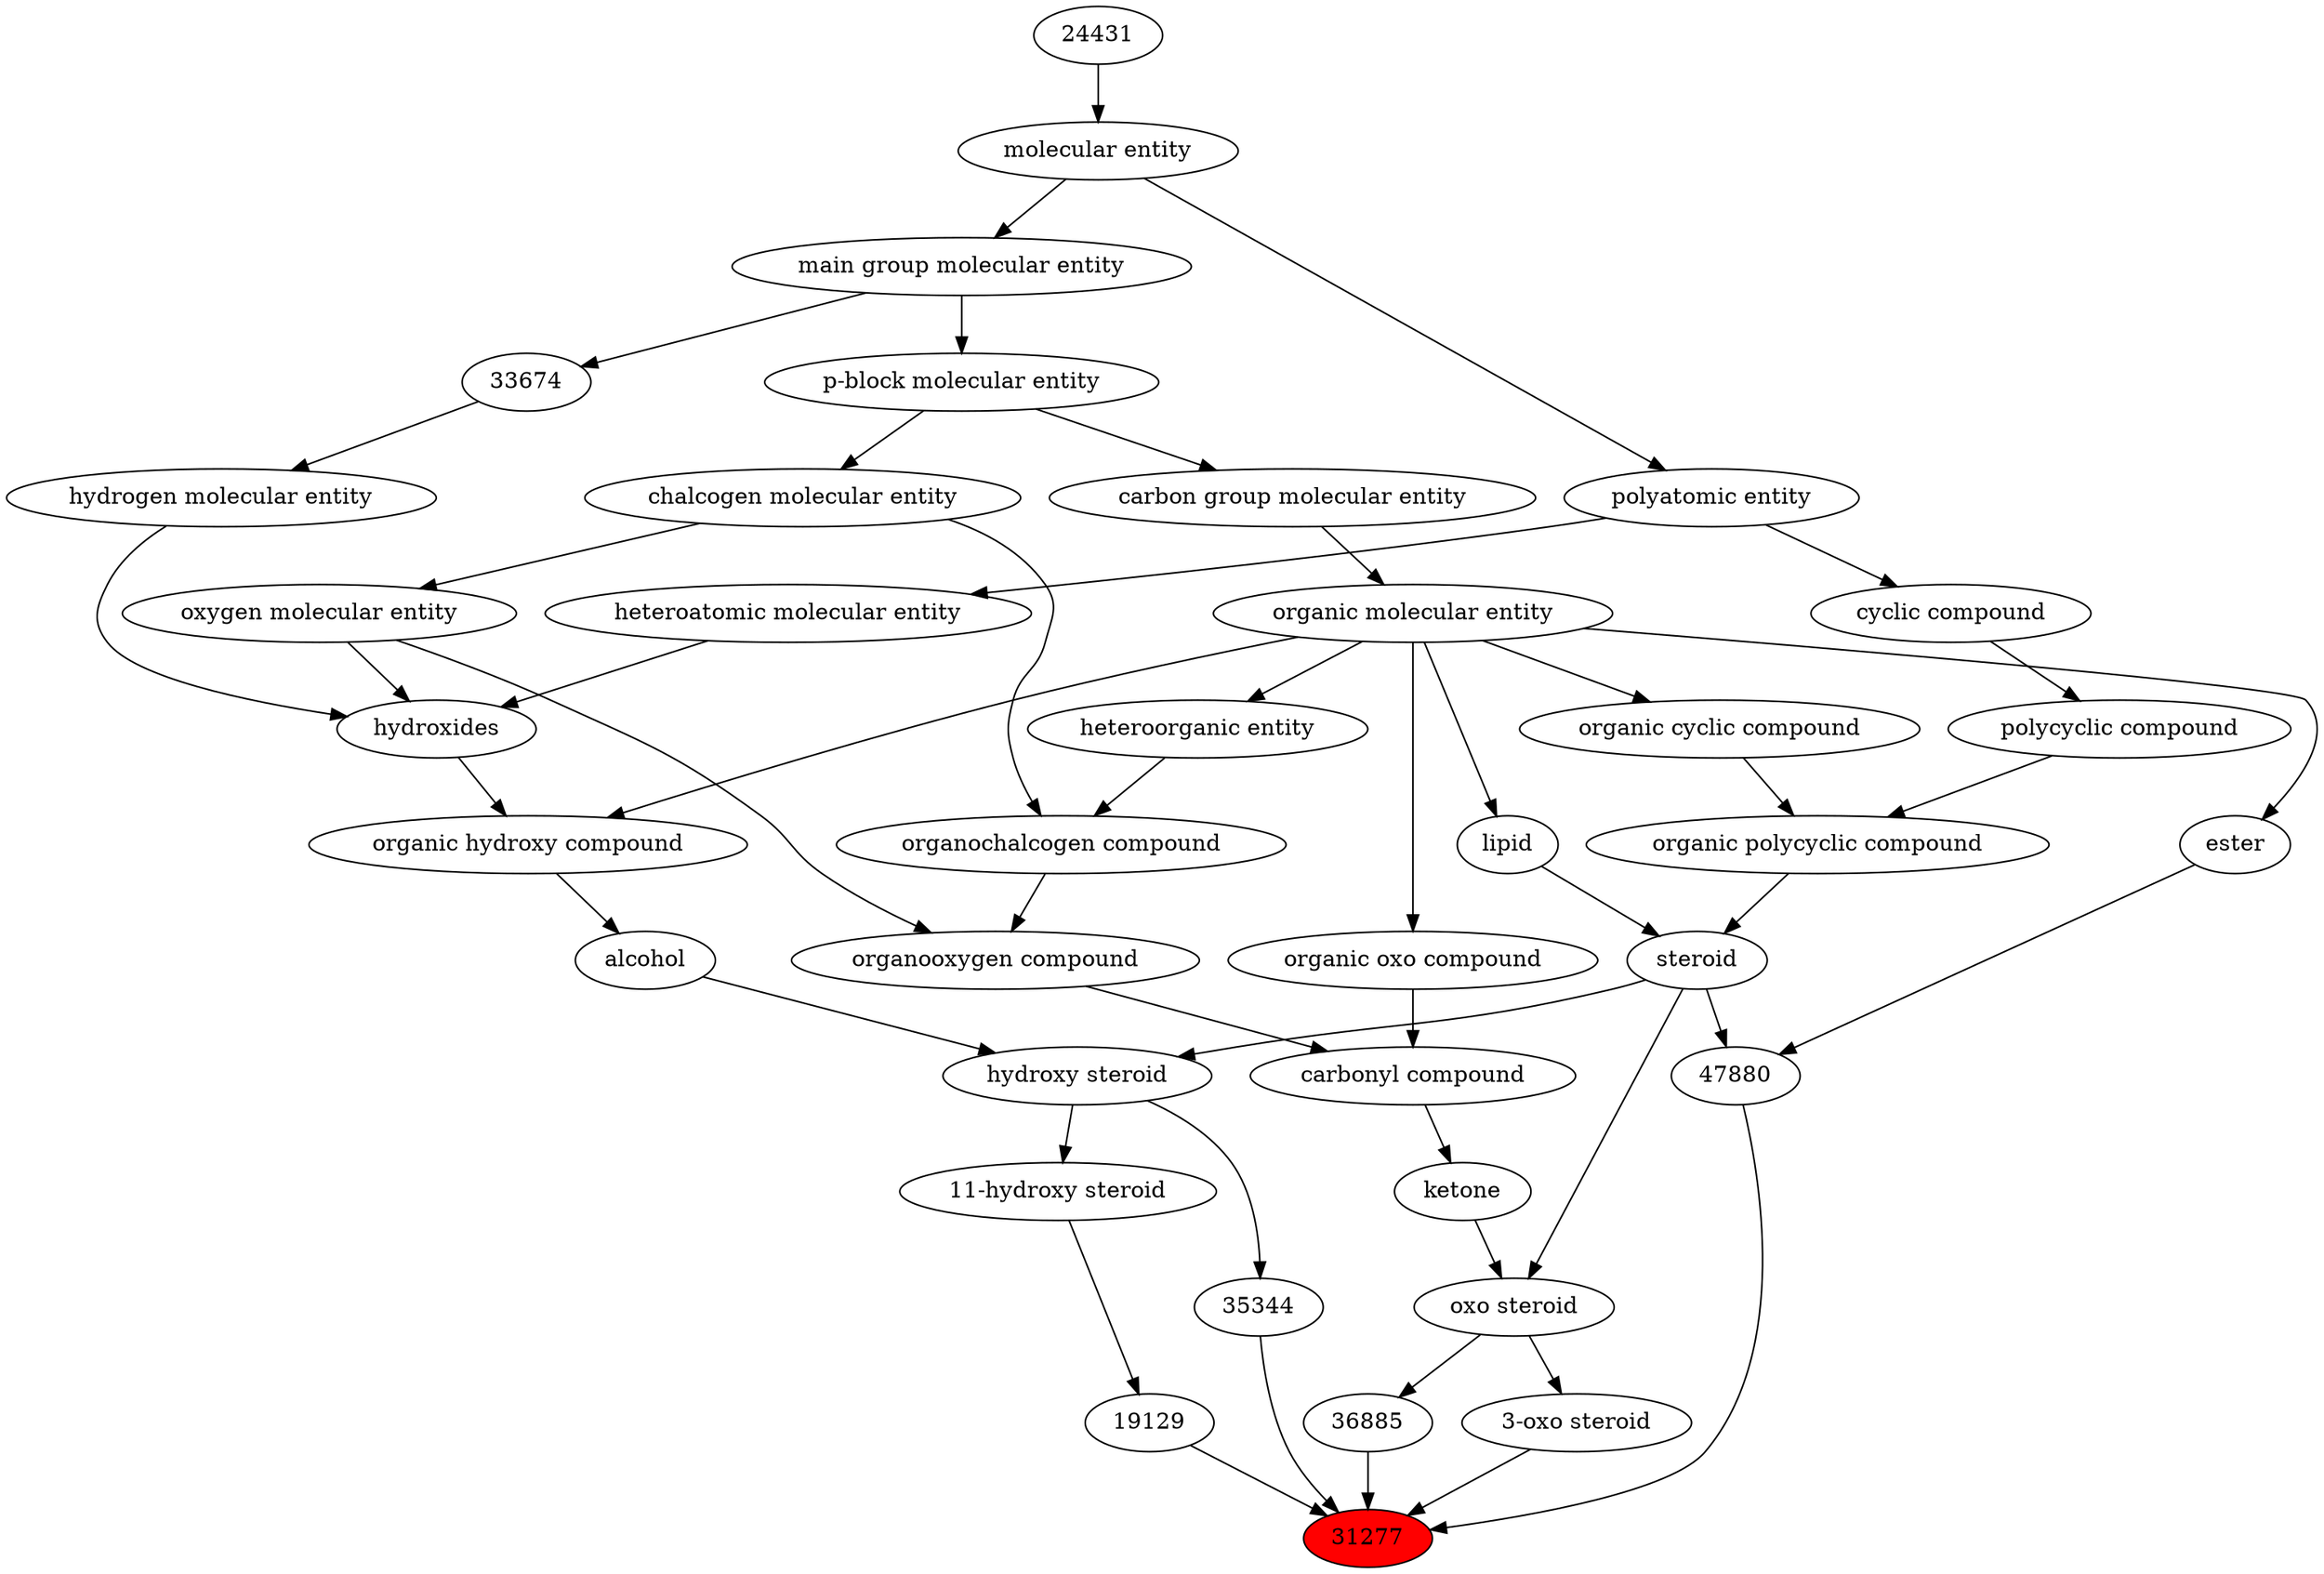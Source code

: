 digraph tree{ 
31277 [label="31277" fillcolor=red style=filled]
47880 -> 31277
19129 -> 31277
36885 -> 31277
35344 -> 31277
47788 -> 31277
47880 [label="47880"]
35701 -> 47880
35341 -> 47880
19129 [label="19129"]
36841 -> 19129
36885 [label="36885"]
35789 -> 36885
35344 [label="35344"]
35350 -> 35344
47788 [label="3-oxo steroid"]
35789 -> 47788
35701 [label="ester"]
50860 -> 35701
35341 [label="steroid"]
51958 -> 35341
18059 -> 35341
36841 [label="11-hydroxy steroid"]
35350 -> 36841
35789 [label="oxo steroid"]
17087 -> 35789
35341 -> 35789
35350 [label="hydroxy steroid"]
30879 -> 35350
35341 -> 35350
50860 [label="organic molecular entity"]
33582 -> 50860
51958 [label="organic polycyclic compound"]
33832 -> 51958
33635 -> 51958
18059 [label="lipid"]
50860 -> 18059
17087 [label="ketone"]
36586 -> 17087
30879 [label="alcohol"]
33822 -> 30879
33582 [label="carbon group molecular entity"]
33675 -> 33582
33832 [label="organic cyclic compound"]
50860 -> 33832
33635 [label="polycyclic compound"]
33595 -> 33635
36586 [label="carbonyl compound"]
36587 -> 36586
36963 -> 36586
33822 [label="organic hydroxy compound"]
24651 -> 33822
50860 -> 33822
33675 [label="p-block molecular entity"]
33579 -> 33675
33595 [label="cyclic compound"]
36357 -> 33595
36587 [label="organic oxo compound"]
50860 -> 36587
36963 [label="organooxygen compound"]
36962 -> 36963
25806 -> 36963
24651 [label="hydroxides"]
25806 -> 24651
33608 -> 24651
37577 -> 24651
33579 [label="main group molecular entity"]
23367 -> 33579
36357 [label="polyatomic entity"]
23367 -> 36357
36962 [label="organochalcogen compound"]
33285 -> 36962
33304 -> 36962
25806 [label="oxygen molecular entity"]
33304 -> 25806
33608 [label="hydrogen molecular entity"]
33674 -> 33608
37577 [label="heteroatomic molecular entity"]
36357 -> 37577
23367 [label="molecular entity"]
24431 -> 23367
33285 [label="heteroorganic entity"]
50860 -> 33285
33304 [label="chalcogen molecular entity"]
33675 -> 33304
33674 [label="33674"]
33579 -> 33674
24431 [label="24431"]
}